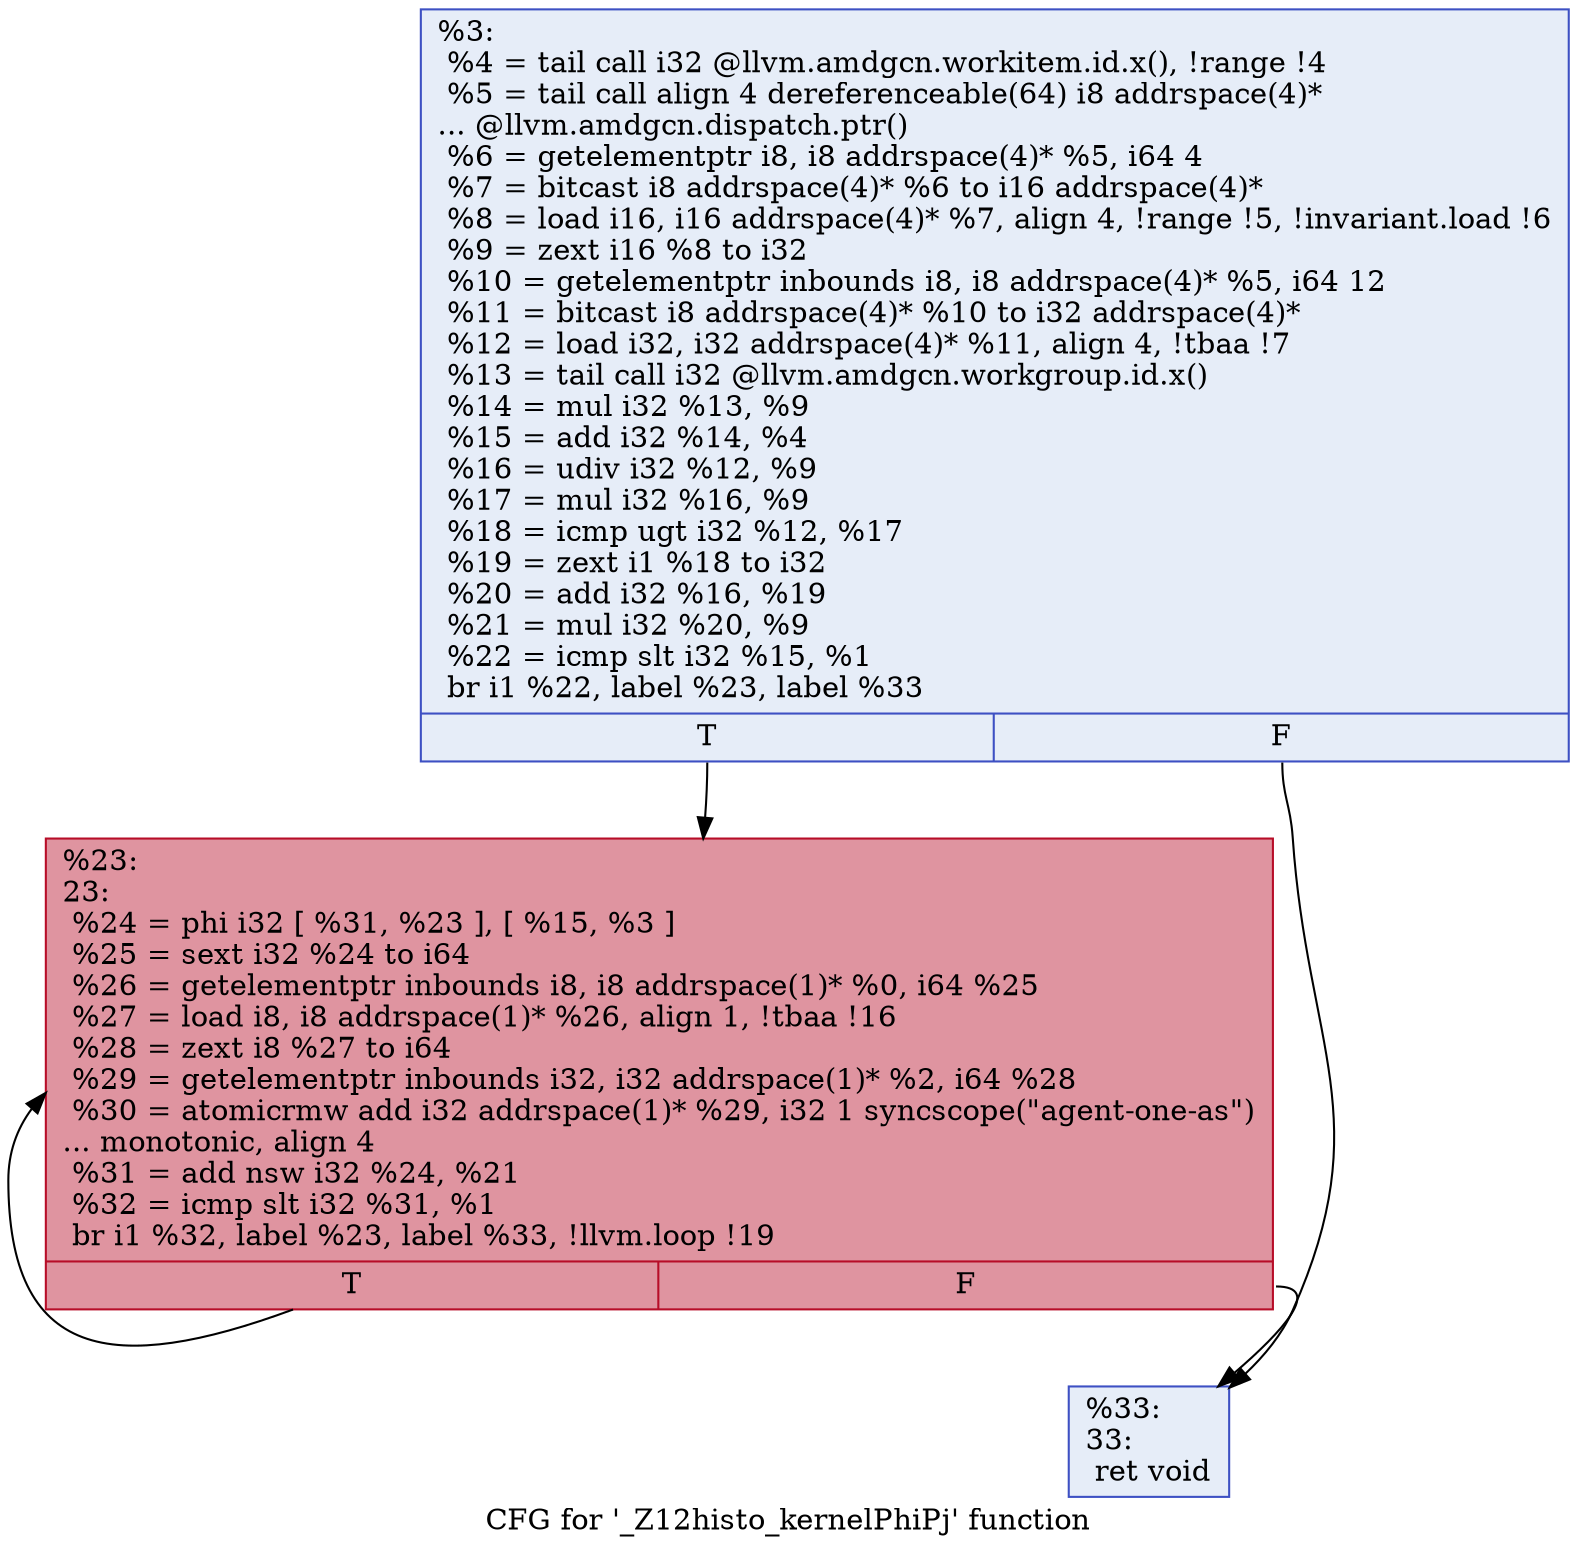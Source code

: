digraph "CFG for '_Z12histo_kernelPhiPj' function" {
	label="CFG for '_Z12histo_kernelPhiPj' function";

	Node0x4d37380 [shape=record,color="#3d50c3ff", style=filled, fillcolor="#c7d7f070",label="{%3:\l  %4 = tail call i32 @llvm.amdgcn.workitem.id.x(), !range !4\l  %5 = tail call align 4 dereferenceable(64) i8 addrspace(4)*\l... @llvm.amdgcn.dispatch.ptr()\l  %6 = getelementptr i8, i8 addrspace(4)* %5, i64 4\l  %7 = bitcast i8 addrspace(4)* %6 to i16 addrspace(4)*\l  %8 = load i16, i16 addrspace(4)* %7, align 4, !range !5, !invariant.load !6\l  %9 = zext i16 %8 to i32\l  %10 = getelementptr inbounds i8, i8 addrspace(4)* %5, i64 12\l  %11 = bitcast i8 addrspace(4)* %10 to i32 addrspace(4)*\l  %12 = load i32, i32 addrspace(4)* %11, align 4, !tbaa !7\l  %13 = tail call i32 @llvm.amdgcn.workgroup.id.x()\l  %14 = mul i32 %13, %9\l  %15 = add i32 %14, %4\l  %16 = udiv i32 %12, %9\l  %17 = mul i32 %16, %9\l  %18 = icmp ugt i32 %12, %17\l  %19 = zext i1 %18 to i32\l  %20 = add i32 %16, %19\l  %21 = mul i32 %20, %9\l  %22 = icmp slt i32 %15, %1\l  br i1 %22, label %23, label %33\l|{<s0>T|<s1>F}}"];
	Node0x4d37380:s0 -> Node0x4d39900;
	Node0x4d37380:s1 -> Node0x4d39990;
	Node0x4d39900 [shape=record,color="#b70d28ff", style=filled, fillcolor="#b70d2870",label="{%23:\l23:                                               \l  %24 = phi i32 [ %31, %23 ], [ %15, %3 ]\l  %25 = sext i32 %24 to i64\l  %26 = getelementptr inbounds i8, i8 addrspace(1)* %0, i64 %25\l  %27 = load i8, i8 addrspace(1)* %26, align 1, !tbaa !16\l  %28 = zext i8 %27 to i64\l  %29 = getelementptr inbounds i32, i32 addrspace(1)* %2, i64 %28\l  %30 = atomicrmw add i32 addrspace(1)* %29, i32 1 syncscope(\"agent-one-as\")\l... monotonic, align 4\l  %31 = add nsw i32 %24, %21\l  %32 = icmp slt i32 %31, %1\l  br i1 %32, label %23, label %33, !llvm.loop !19\l|{<s0>T|<s1>F}}"];
	Node0x4d39900:s0 -> Node0x4d39900;
	Node0x4d39900:s1 -> Node0x4d39990;
	Node0x4d39990 [shape=record,color="#3d50c3ff", style=filled, fillcolor="#c7d7f070",label="{%33:\l33:                                               \l  ret void\l}"];
}
